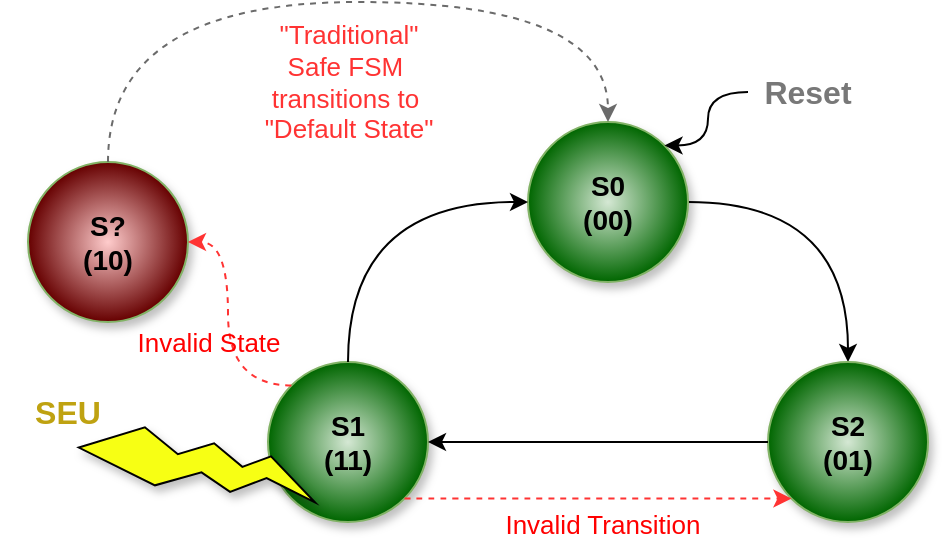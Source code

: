 <mxfile version="24.7.17">
  <diagram name="Page-1" id="7e0a89b8-554c-2b80-1dc8-d5c74ca68de4">
    <mxGraphModel dx="2074" dy="1196" grid="1" gridSize="10" guides="1" tooltips="1" connect="1" arrows="1" fold="1" page="1" pageScale="1" pageWidth="1100" pageHeight="850" background="none" math="0" shadow="0">
      <root>
        <mxCell id="0" />
        <mxCell id="1" parent="0" />
        <mxCell id="h8kiK96Szo7552qb3EJD-7" value="" style="edgeStyle=orthogonalEdgeStyle;rounded=0;orthogonalLoop=1;jettySize=auto;html=1;curved=1;" edge="1" parent="1" source="h8kiK96Szo7552qb3EJD-1" target="h8kiK96Szo7552qb3EJD-2">
          <mxGeometry relative="1" as="geometry">
            <mxPoint x="620" y="120" as="targetPoint" />
          </mxGeometry>
        </mxCell>
        <mxCell id="h8kiK96Szo7552qb3EJD-1" value="S0&lt;br style=&quot;font-size: 14px;&quot;&gt;(00)" style="ellipse;whiteSpace=wrap;html=1;fillColor=#d5e8d4;strokeColor=#82b366;gradientColor=#006600;gradientDirection=radial;shadow=1;fontSize=14;fontStyle=1" vertex="1" parent="1">
          <mxGeometry x="460" y="80" width="80" height="80" as="geometry" />
        </mxCell>
        <mxCell id="h8kiK96Szo7552qb3EJD-2" value="S2&lt;br style=&quot;font-size: 14px;&quot;&gt;(01)" style="ellipse;whiteSpace=wrap;html=1;fillColor=#d5e8d4;strokeColor=#82b366;gradientColor=#006600;gradientDirection=radial;shadow=1;fontSize=14;fontStyle=1" vertex="1" parent="1">
          <mxGeometry x="580" y="200" width="80" height="80" as="geometry" />
        </mxCell>
        <mxCell id="h8kiK96Szo7552qb3EJD-4" value="S1&lt;br style=&quot;font-size: 14px;&quot;&gt;(11)" style="ellipse;whiteSpace=wrap;html=1;fillColor=#d5e8d4;strokeColor=#82b366;gradientColor=#006600;gradientDirection=radial;shadow=1;fontSize=14;fontStyle=1" vertex="1" parent="1">
          <mxGeometry x="330" y="200" width="80" height="80" as="geometry" />
        </mxCell>
        <mxCell id="h8kiK96Szo7552qb3EJD-8" value="" style="edgeStyle=orthogonalEdgeStyle;rounded=0;orthogonalLoop=1;jettySize=auto;html=1;curved=1;exitX=0;exitY=0.5;exitDx=0;exitDy=0;entryX=1;entryY=0.5;entryDx=0;entryDy=0;" edge="1" parent="1" source="h8kiK96Szo7552qb3EJD-2" target="h8kiK96Szo7552qb3EJD-4">
          <mxGeometry relative="1" as="geometry">
            <mxPoint x="530" y="370" as="sourcePoint" />
            <mxPoint x="620" y="450" as="targetPoint" />
          </mxGeometry>
        </mxCell>
        <mxCell id="h8kiK96Szo7552qb3EJD-9" value="" style="edgeStyle=orthogonalEdgeStyle;rounded=0;orthogonalLoop=1;jettySize=auto;html=1;curved=1;exitX=0.5;exitY=0;exitDx=0;exitDy=0;entryX=0;entryY=0.5;entryDx=0;entryDy=0;" edge="1" parent="1" source="h8kiK96Szo7552qb3EJD-4" target="h8kiK96Szo7552qb3EJD-1">
          <mxGeometry relative="1" as="geometry">
            <mxPoint x="540" y="350" as="sourcePoint" />
            <mxPoint x="390" y="350" as="targetPoint" />
          </mxGeometry>
        </mxCell>
        <mxCell id="h8kiK96Szo7552qb3EJD-10" value="S?&lt;br style=&quot;font-size: 14px;&quot;&gt;(10)" style="ellipse;whiteSpace=wrap;html=1;fillColor=#FFCCCC;strokeColor=#82b366;gradientColor=#660000;gradientDirection=radial;shadow=1;fontSize=14;fontStyle=1" vertex="1" parent="1">
          <mxGeometry x="210" y="100" width="80" height="80" as="geometry" />
        </mxCell>
        <mxCell id="h8kiK96Szo7552qb3EJD-11" value="" style="verticalLabelPosition=bottom;verticalAlign=top;html=1;shape=mxgraph.basic.flash;rotation=-85;fillColor=#F7FF14;textShadow=1;shadow=1;" vertex="1" parent="1">
          <mxGeometry x="280" y="190" width="30" height="120" as="geometry" />
        </mxCell>
        <mxCell id="h8kiK96Szo7552qb3EJD-12" value="SEU" style="text;html=1;align=center;verticalAlign=middle;whiteSpace=wrap;rounded=0;fontStyle=1;fontSize=16;fontColor=#BFA211;shadow=1;textShadow=0;" vertex="1" parent="1">
          <mxGeometry x="200" y="210" width="60" height="30" as="geometry" />
        </mxCell>
        <mxCell id="h8kiK96Szo7552qb3EJD-13" value="Reset" style="text;html=1;align=center;verticalAlign=middle;whiteSpace=wrap;rounded=0;fontStyle=1;fontSize=16;fontColor=#787878;" vertex="1" parent="1">
          <mxGeometry x="570" y="50" width="60" height="30" as="geometry" />
        </mxCell>
        <mxCell id="h8kiK96Szo7552qb3EJD-14" value="" style="edgeStyle=orthogonalEdgeStyle;rounded=0;orthogonalLoop=1;jettySize=auto;html=1;curved=1;exitX=0;exitY=0.5;exitDx=0;exitDy=0;entryX=1;entryY=0;entryDx=0;entryDy=0;" edge="1" parent="1" source="h8kiK96Szo7552qb3EJD-13" target="h8kiK96Szo7552qb3EJD-1">
          <mxGeometry relative="1" as="geometry">
            <mxPoint x="700" y="110" as="sourcePoint" />
            <mxPoint x="780" y="220" as="targetPoint" />
          </mxGeometry>
        </mxCell>
        <mxCell id="h8kiK96Szo7552qb3EJD-15" value="" style="edgeStyle=orthogonalEdgeStyle;rounded=0;orthogonalLoop=1;jettySize=auto;html=1;curved=1;exitX=0;exitY=0;exitDx=0;exitDy=0;entryX=1;entryY=0.5;entryDx=0;entryDy=0;dashed=1;strokeColor=#FF3333;" edge="1" parent="1" source="h8kiK96Szo7552qb3EJD-4" target="h8kiK96Szo7552qb3EJD-10">
          <mxGeometry relative="1" as="geometry">
            <mxPoint x="360" y="540" as="sourcePoint" />
            <mxPoint x="460" y="430" as="targetPoint" />
          </mxGeometry>
        </mxCell>
        <mxCell id="h8kiK96Szo7552qb3EJD-16" value="Invalid State" style="edgeLabel;html=1;align=center;verticalAlign=middle;resizable=0;points=[];fontColor=#FF0000;labelBackgroundColor=none;fontSize=13;" vertex="1" connectable="0" parent="h8kiK96Szo7552qb3EJD-15">
          <mxGeometry x="0.011" relative="1" as="geometry">
            <mxPoint x="-10" y="9" as="offset" />
          </mxGeometry>
        </mxCell>
        <mxCell id="h8kiK96Szo7552qb3EJD-17" value="" style="edgeStyle=orthogonalEdgeStyle;rounded=0;orthogonalLoop=1;jettySize=auto;html=1;curved=1;exitX=1;exitY=1;exitDx=0;exitDy=0;entryX=0;entryY=1;entryDx=0;entryDy=0;dashed=1;strokeColor=#FF3333;" edge="1" parent="1" source="h8kiK96Szo7552qb3EJD-4" target="h8kiK96Szo7552qb3EJD-2">
          <mxGeometry relative="1" as="geometry">
            <mxPoint x="492" y="512" as="sourcePoint" />
            <mxPoint x="440" y="440" as="targetPoint" />
          </mxGeometry>
        </mxCell>
        <mxCell id="h8kiK96Szo7552qb3EJD-18" value="Invalid Transition" style="edgeLabel;html=1;align=center;verticalAlign=middle;resizable=0;points=[];fontColor=#FF0000;labelBackgroundColor=none;fontSize=13;" vertex="1" connectable="0" parent="h8kiK96Szo7552qb3EJD-17">
          <mxGeometry x="0.011" relative="1" as="geometry">
            <mxPoint y="12" as="offset" />
          </mxGeometry>
        </mxCell>
        <mxCell id="h8kiK96Szo7552qb3EJD-19" value="" style="edgeStyle=orthogonalEdgeStyle;rounded=0;orthogonalLoop=1;jettySize=auto;html=1;curved=1;exitX=0.5;exitY=0;exitDx=0;exitDy=0;entryX=0.5;entryY=0;entryDx=0;entryDy=0;dashed=1;strokeColor=#6B6B6B;" edge="1" parent="1" source="h8kiK96Szo7552qb3EJD-10" target="h8kiK96Szo7552qb3EJD-1">
          <mxGeometry relative="1" as="geometry">
            <mxPoint x="180" y="600" as="sourcePoint" />
            <mxPoint x="270" y="520" as="targetPoint" />
            <Array as="points">
              <mxPoint x="250" y="20" />
              <mxPoint x="500" y="20" />
            </Array>
          </mxGeometry>
        </mxCell>
        <mxCell id="h8kiK96Szo7552qb3EJD-20" value="&quot;Traditional&quot;&lt;br style=&quot;font-size: 13px;&quot;&gt;Safe FSM&amp;nbsp;&lt;div style=&quot;font-size: 13px;&quot;&gt;transitions to&amp;nbsp;&lt;div style=&quot;font-size: 13px;&quot;&gt;&quot;Default State&quot;&lt;/div&gt;&lt;/div&gt;" style="edgeLabel;html=1;align=center;verticalAlign=middle;resizable=0;points=[];fontColor=#FF3333;fontSize=13;labelBackgroundColor=none;" vertex="1" connectable="0" parent="h8kiK96Szo7552qb3EJD-19">
          <mxGeometry x="0.056" y="-1" relative="1" as="geometry">
            <mxPoint x="-6" y="39" as="offset" />
          </mxGeometry>
        </mxCell>
      </root>
    </mxGraphModel>
  </diagram>
</mxfile>
